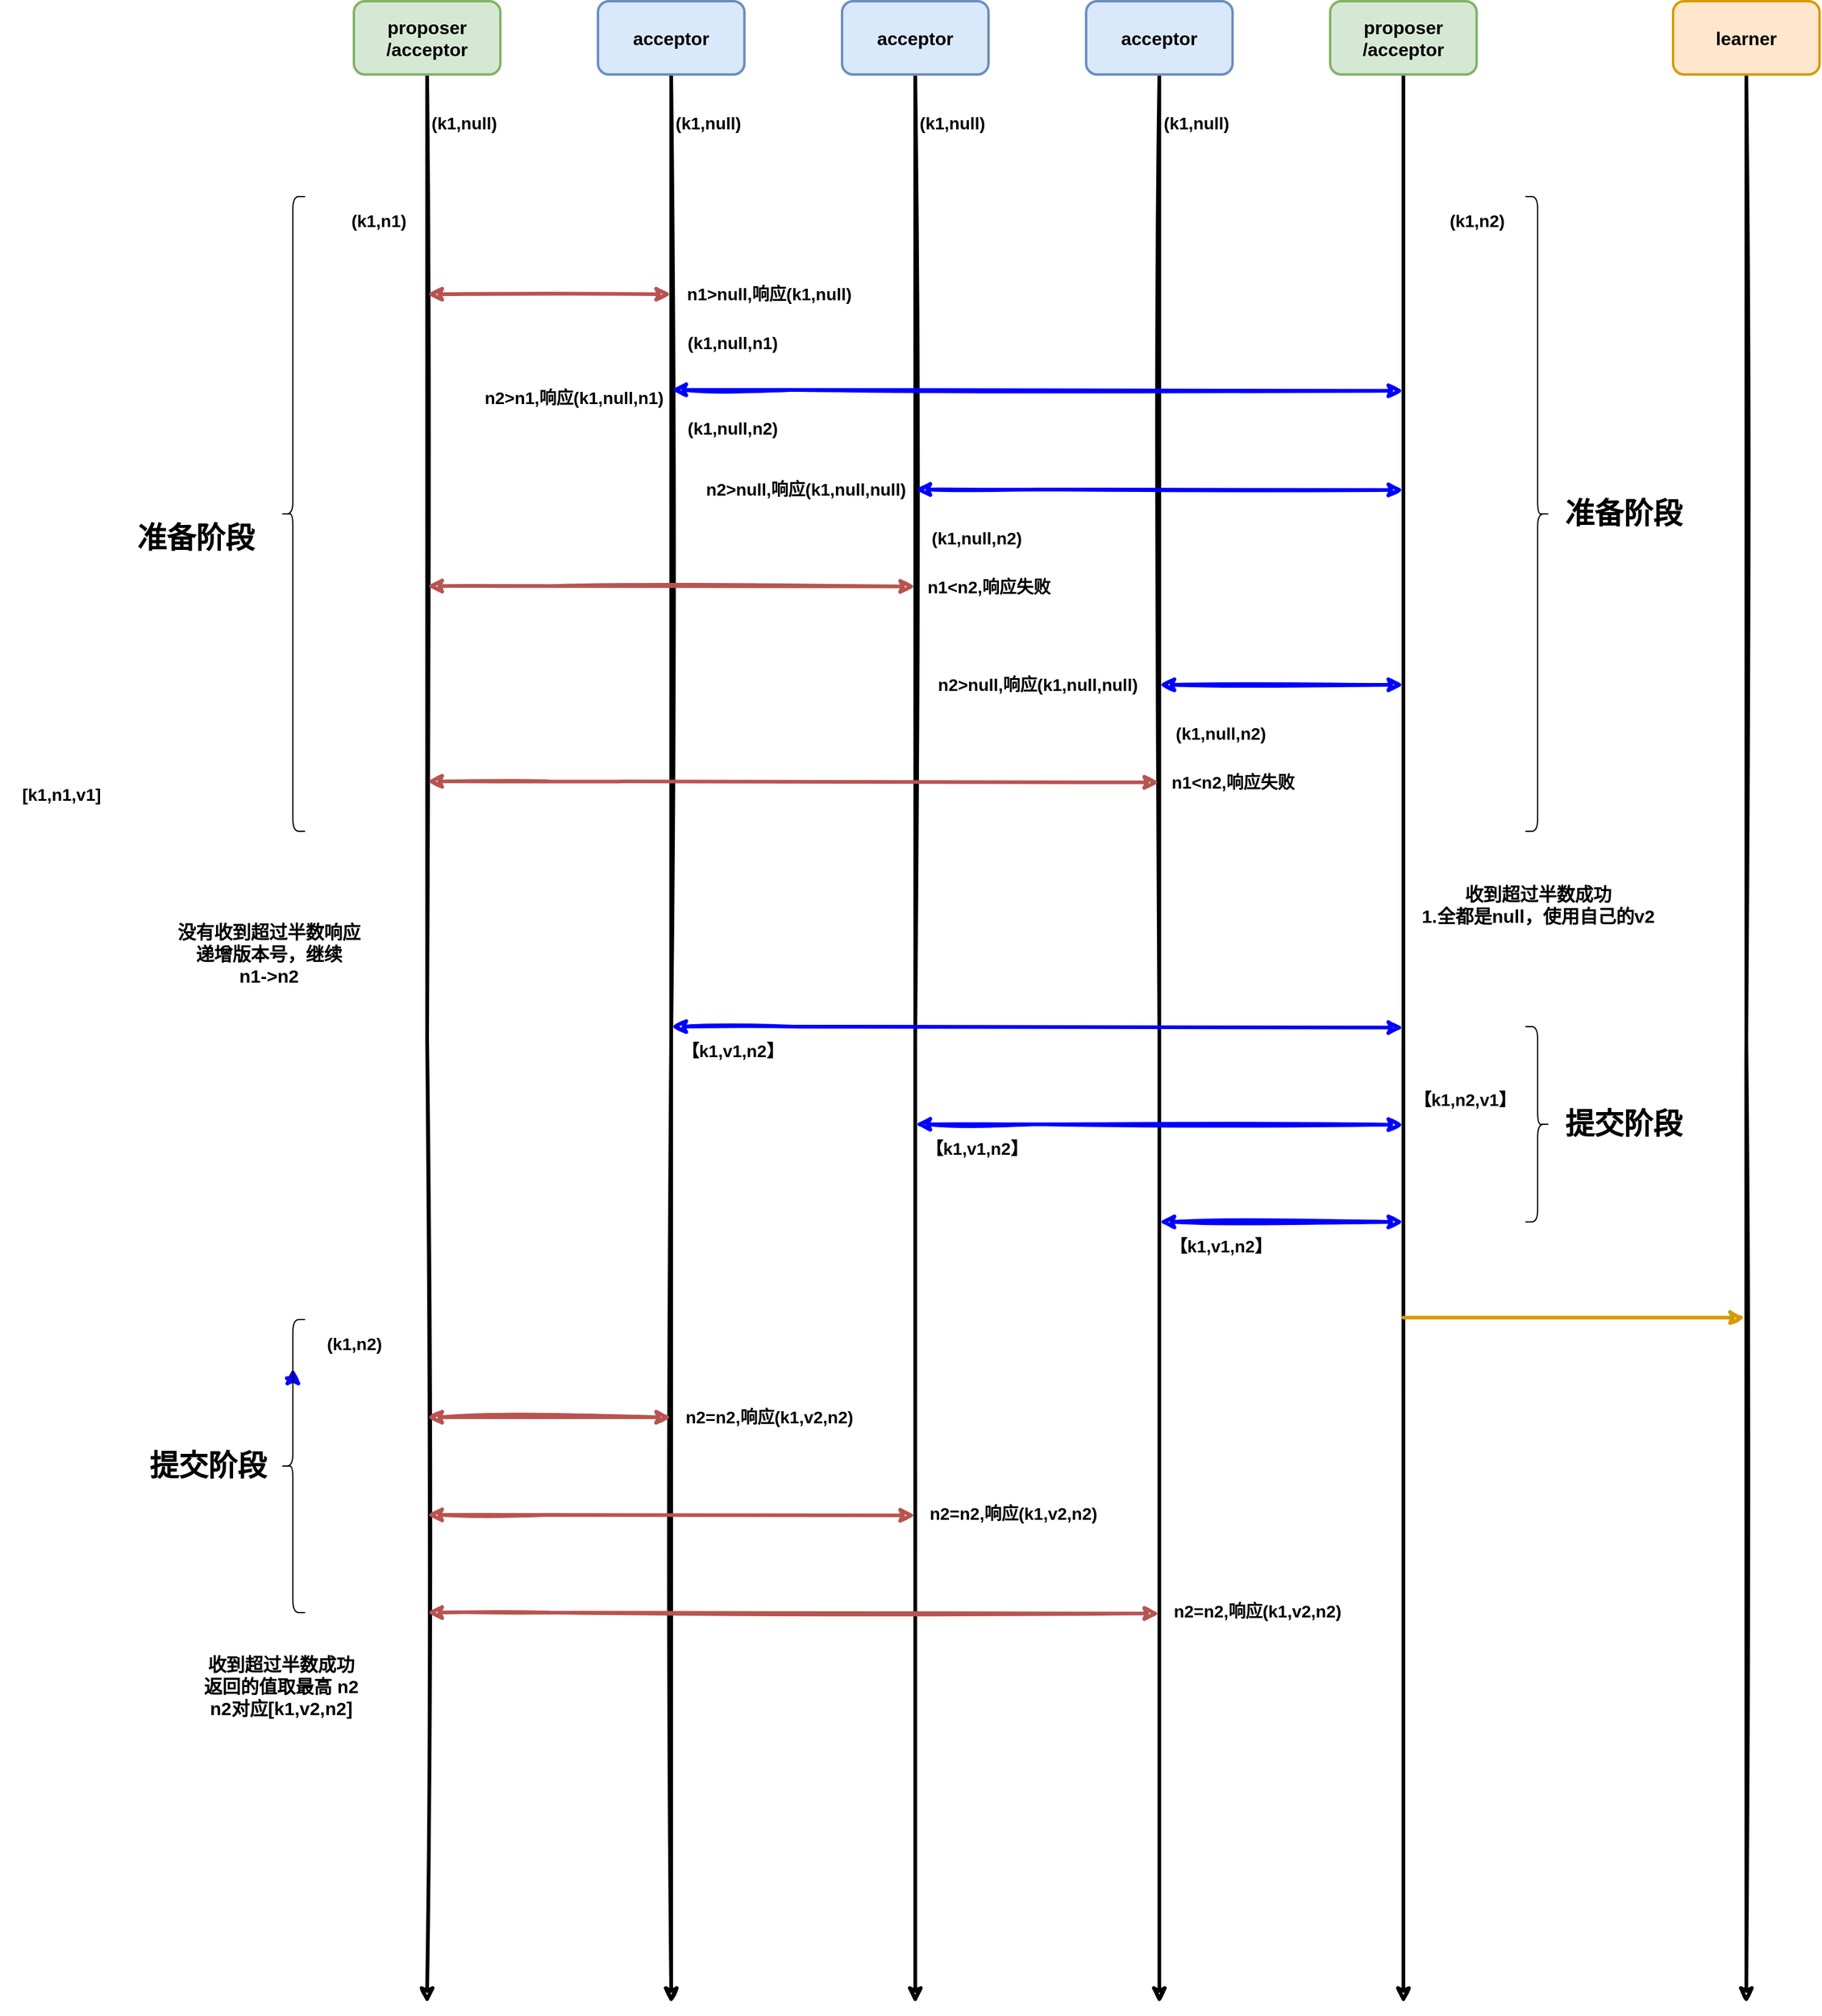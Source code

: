 <mxfile version="20.6.0" type="github">
  <diagram id="aEYR8N7gp_z-aqfgw4xd" name="第 1 页">
    <mxGraphModel dx="2404" dy="890" grid="1" gridSize="10" guides="1" tooltips="1" connect="1" arrows="1" fold="1" page="1" pageScale="1" pageWidth="827" pageHeight="1169" math="0" shadow="0">
      <root>
        <mxCell id="0" />
        <mxCell id="1" parent="0" />
        <mxCell id="LE1Et-rqbon9mowgQs7a-82" style="edgeStyle=orthogonalEdgeStyle;rounded=0;orthogonalLoop=1;jettySize=auto;html=1;fontSize=15;strokeWidth=3;sketch=1;" edge="1" parent="1" source="LE1Et-rqbon9mowgQs7a-83">
          <mxGeometry relative="1" as="geometry">
            <mxPoint x="220.0" y="1880" as="targetPoint" />
          </mxGeometry>
        </mxCell>
        <mxCell id="LE1Et-rqbon9mowgQs7a-83" value="proposer&lt;br&gt;/acceptor" style="rounded=1;whiteSpace=wrap;html=1;strokeWidth=2;fillWeight=4;hachureGap=8;hachureAngle=45;fillColor=#d5e8d4;sketch=0;strokeColor=#82b366;fontSize=15;fontStyle=1" vertex="1" parent="1">
          <mxGeometry x="160" y="240" width="120" height="60" as="geometry" />
        </mxCell>
        <mxCell id="LE1Et-rqbon9mowgQs7a-84" style="edgeStyle=orthogonalEdgeStyle;rounded=0;orthogonalLoop=1;jettySize=auto;html=1;fontSize=15;strokeWidth=3;sketch=1;" edge="1" parent="1" source="LE1Et-rqbon9mowgQs7a-85">
          <mxGeometry relative="1" as="geometry">
            <mxPoint x="420.0" y="1880" as="targetPoint" />
          </mxGeometry>
        </mxCell>
        <mxCell id="LE1Et-rqbon9mowgQs7a-85" value="acceptor" style="rounded=1;whiteSpace=wrap;html=1;strokeWidth=2;fillWeight=4;hachureGap=8;hachureAngle=45;fillColor=#dae8fc;sketch=0;strokeColor=#6c8ebf;fontSize=15;fontStyle=1" vertex="1" parent="1">
          <mxGeometry x="360" y="240" width="120" height="60" as="geometry" />
        </mxCell>
        <mxCell id="LE1Et-rqbon9mowgQs7a-86" style="edgeStyle=orthogonalEdgeStyle;rounded=0;orthogonalLoop=1;jettySize=auto;html=1;fontSize=15;strokeWidth=3;sketch=1;" edge="1" parent="1" source="LE1Et-rqbon9mowgQs7a-87">
          <mxGeometry relative="1" as="geometry">
            <mxPoint x="620.0" y="1880" as="targetPoint" />
          </mxGeometry>
        </mxCell>
        <mxCell id="LE1Et-rqbon9mowgQs7a-87" value="acceptor" style="rounded=1;whiteSpace=wrap;html=1;strokeWidth=2;fillWeight=4;hachureGap=8;hachureAngle=45;fillColor=#dae8fc;sketch=0;strokeColor=#6c8ebf;fontSize=15;fontStyle=1" vertex="1" parent="1">
          <mxGeometry x="560" y="240" width="120" height="60" as="geometry" />
        </mxCell>
        <mxCell id="LE1Et-rqbon9mowgQs7a-88" style="edgeStyle=orthogonalEdgeStyle;rounded=0;orthogonalLoop=1;jettySize=auto;html=1;fontSize=15;strokeWidth=3;sketch=1;" edge="1" parent="1" source="LE1Et-rqbon9mowgQs7a-89">
          <mxGeometry relative="1" as="geometry">
            <mxPoint x="820.0" y="1880" as="targetPoint" />
          </mxGeometry>
        </mxCell>
        <mxCell id="LE1Et-rqbon9mowgQs7a-89" value="acceptor" style="rounded=1;whiteSpace=wrap;html=1;strokeWidth=2;fillWeight=4;hachureGap=8;hachureAngle=45;fillColor=#dae8fc;sketch=0;strokeColor=#6c8ebf;fontSize=15;fontStyle=1" vertex="1" parent="1">
          <mxGeometry x="760" y="240" width="120" height="60" as="geometry" />
        </mxCell>
        <mxCell id="LE1Et-rqbon9mowgQs7a-90" style="edgeStyle=orthogonalEdgeStyle;rounded=0;orthogonalLoop=1;jettySize=auto;html=1;fontSize=15;strokeWidth=3;sketch=1;" edge="1" parent="1" source="LE1Et-rqbon9mowgQs7a-91">
          <mxGeometry relative="1" as="geometry">
            <mxPoint x="1020" y="1880" as="targetPoint" />
          </mxGeometry>
        </mxCell>
        <mxCell id="LE1Et-rqbon9mowgQs7a-91" value="proposer&lt;br&gt;/acceptor" style="rounded=1;whiteSpace=wrap;html=1;strokeWidth=2;fillWeight=4;hachureGap=8;hachureAngle=45;fillColor=#d5e8d4;sketch=0;strokeColor=#82b366;fontSize=15;fontStyle=1" vertex="1" parent="1">
          <mxGeometry x="960" y="240" width="120" height="60" as="geometry" />
        </mxCell>
        <mxCell id="LE1Et-rqbon9mowgQs7a-93" value="(k1,null)" style="text;strokeColor=none;fillColor=none;html=1;fontSize=14;fontStyle=1;verticalAlign=middle;align=center;sketch=0;" vertex="1" parent="1">
          <mxGeometry x="200" y="320" width="100" height="40" as="geometry" />
        </mxCell>
        <mxCell id="LE1Et-rqbon9mowgQs7a-96" value="(k1,null)" style="text;strokeColor=none;fillColor=none;html=1;fontSize=14;fontStyle=1;verticalAlign=middle;align=center;sketch=0;" vertex="1" parent="1">
          <mxGeometry x="400" y="320" width="100" height="40" as="geometry" />
        </mxCell>
        <mxCell id="LE1Et-rqbon9mowgQs7a-97" value="(k1,null)" style="text;strokeColor=none;fillColor=none;html=1;fontSize=14;fontStyle=1;verticalAlign=middle;align=center;sketch=0;" vertex="1" parent="1">
          <mxGeometry x="600" y="320" width="100" height="40" as="geometry" />
        </mxCell>
        <mxCell id="LE1Et-rqbon9mowgQs7a-98" value="(k1,null)" style="text;strokeColor=none;fillColor=none;html=1;fontSize=14;fontStyle=1;verticalAlign=middle;align=center;sketch=0;" vertex="1" parent="1">
          <mxGeometry x="800" y="320" width="100" height="40" as="geometry" />
        </mxCell>
        <mxCell id="LE1Et-rqbon9mowgQs7a-104" value="(k1,n1)" style="text;strokeColor=none;fillColor=none;html=1;fontSize=14;fontStyle=1;verticalAlign=middle;align=center;sketch=0;" vertex="1" parent="1">
          <mxGeometry x="130" y="400" width="100" height="40" as="geometry" />
        </mxCell>
        <mxCell id="LE1Et-rqbon9mowgQs7a-105" value="n1&amp;gt;null,响应(k1,null)" style="text;html=1;fontSize=14;fontStyle=1;verticalAlign=middle;align=center;sketch=0;" vertex="1" parent="1">
          <mxGeometry x="450" y="460" width="100" height="40" as="geometry" />
        </mxCell>
        <mxCell id="LE1Et-rqbon9mowgQs7a-107" value="" style="shape=curlyBracket;whiteSpace=wrap;html=1;rounded=1;labelPosition=left;verticalLabelPosition=middle;align=right;verticalAlign=middle;sketch=0;fontSize=14;" vertex="1" parent="1">
          <mxGeometry x="100" y="400" width="20" height="520" as="geometry" />
        </mxCell>
        <mxCell id="LE1Et-rqbon9mowgQs7a-108" value="准备阶段" style="text;strokeColor=none;fillColor=none;html=1;fontSize=24;fontStyle=1;verticalAlign=middle;align=center;sketch=0;" vertex="1" parent="1">
          <mxGeometry x="-20" y="660" width="100" height="40" as="geometry" />
        </mxCell>
        <mxCell id="LE1Et-rqbon9mowgQs7a-109" value="没有收到超过半数响应&lt;br&gt;递增版本号，继续&lt;br&gt;n1-&amp;gt;n2" style="text;strokeColor=none;fillColor=none;html=1;fontSize=15;fontStyle=1;verticalAlign=middle;align=center;sketch=0;" vertex="1" parent="1">
          <mxGeometry x="40" y="1000" width="100" height="40" as="geometry" />
        </mxCell>
        <mxCell id="LE1Et-rqbon9mowgQs7a-194" style="edgeStyle=orthogonalEdgeStyle;rounded=0;sketch=1;orthogonalLoop=1;jettySize=auto;html=1;exitX=0.25;exitY=0.2;exitDx=0;exitDy=0;exitPerimeter=0;entryX=0;entryY=1;entryDx=0;entryDy=0;strokeColor=#0000FF;strokeWidth=3;" edge="1" parent="1" source="LE1Et-rqbon9mowgQs7a-110" target="LE1Et-rqbon9mowgQs7a-185">
          <mxGeometry relative="1" as="geometry" />
        </mxCell>
        <mxCell id="LE1Et-rqbon9mowgQs7a-110" value="" style="shape=curlyBracket;whiteSpace=wrap;html=1;rounded=1;labelPosition=left;verticalLabelPosition=middle;align=right;verticalAlign=middle;sketch=0;fontSize=14;" vertex="1" parent="1">
          <mxGeometry x="100" y="1320" width="20" height="240" as="geometry" />
        </mxCell>
        <mxCell id="LE1Et-rqbon9mowgQs7a-111" value="[k1,n1,v1]" style="text;strokeColor=none;fillColor=none;html=1;fontSize=14;fontStyle=1;verticalAlign=middle;align=center;sketch=0;" vertex="1" parent="1">
          <mxGeometry x="-130" y="870" width="100" height="40" as="geometry" />
        </mxCell>
        <mxCell id="LE1Et-rqbon9mowgQs7a-112" value="提交阶段" style="text;strokeColor=none;fillColor=none;html=1;fontSize=24;fontStyle=1;verticalAlign=middle;align=center;sketch=0;" vertex="1" parent="1">
          <mxGeometry x="-10" y="1420" width="100" height="40" as="geometry" />
        </mxCell>
        <mxCell id="LE1Et-rqbon9mowgQs7a-124" value="" style="shape=curlyBracket;whiteSpace=wrap;html=1;rounded=1;labelPosition=left;verticalLabelPosition=middle;align=right;verticalAlign=middle;sketch=0;fontSize=14;rotation=-180;" vertex="1" parent="1">
          <mxGeometry x="1120" y="400" width="20" height="520" as="geometry" />
        </mxCell>
        <mxCell id="LE1Et-rqbon9mowgQs7a-131" value="收到超过半数成功&lt;br&gt;返回的值取最高 n2&lt;br&gt;n2对应[k1,v2,n2]" style="text;strokeColor=none;fillColor=none;html=1;fontSize=15;fontStyle=1;verticalAlign=middle;align=center;sketch=0;" vertex="1" parent="1">
          <mxGeometry x="50" y="1600" width="100" height="40" as="geometry" />
        </mxCell>
        <mxCell id="LE1Et-rqbon9mowgQs7a-138" value="" style="shape=curlyBracket;whiteSpace=wrap;html=1;rounded=1;labelPosition=left;verticalLabelPosition=middle;align=right;verticalAlign=middle;sketch=0;fontSize=14;rotation=-180;" vertex="1" parent="1">
          <mxGeometry x="1120" y="1080" width="20" height="160" as="geometry" />
        </mxCell>
        <mxCell id="LE1Et-rqbon9mowgQs7a-139" value="提交阶段" style="text;strokeColor=none;fillColor=none;html=1;fontSize=24;fontStyle=1;verticalAlign=middle;align=center;sketch=0;" vertex="1" parent="1">
          <mxGeometry x="1150" y="1140" width="100" height="40" as="geometry" />
        </mxCell>
        <mxCell id="LE1Et-rqbon9mowgQs7a-141" value="【k1,n2,v1】" style="text;strokeColor=none;fillColor=none;html=1;fontSize=14;fontStyle=1;verticalAlign=middle;align=center;sketch=0;" vertex="1" parent="1">
          <mxGeometry x="1020" y="1120" width="100" height="40" as="geometry" />
        </mxCell>
        <mxCell id="LE1Et-rqbon9mowgQs7a-142" style="edgeStyle=orthogonalEdgeStyle;rounded=0;orthogonalLoop=1;jettySize=auto;html=1;strokeWidth=3;sketch=1;" edge="1" parent="1" source="LE1Et-rqbon9mowgQs7a-143">
          <mxGeometry relative="1" as="geometry">
            <mxPoint x="1301" y="1880" as="targetPoint" />
          </mxGeometry>
        </mxCell>
        <mxCell id="LE1Et-rqbon9mowgQs7a-143" value="learner" style="rounded=1;whiteSpace=wrap;html=1;strokeWidth=2;fillWeight=4;hachureGap=8;hachureAngle=45;fillColor=#ffe6cc;sketch=0;strokeColor=#d79b00;fontSize=15;fontStyle=1" vertex="1" parent="1">
          <mxGeometry x="1241" y="240" width="120" height="60" as="geometry" />
        </mxCell>
        <mxCell id="LE1Et-rqbon9mowgQs7a-145" value="" style="endArrow=classic;html=1;rounded=0;sketch=1;strokeWidth=3;fontSize=15;fillColor=#ffe6cc;strokeColor=#d79b00;" edge="1" parent="1">
          <mxGeometry width="50" height="50" relative="1" as="geometry">
            <mxPoint x="1020" y="1318.33" as="sourcePoint" />
            <mxPoint x="1300" y="1318.33" as="targetPoint" />
            <Array as="points" />
          </mxGeometry>
        </mxCell>
        <mxCell id="LE1Et-rqbon9mowgQs7a-160" value="" style="endArrow=classic;startArrow=classic;html=1;rounded=0;sketch=1;strokeWidth=3;fillColor=#f8cecc;strokeColor=#b85450;" edge="1" parent="1">
          <mxGeometry width="50" height="50" relative="1" as="geometry">
            <mxPoint x="220" y="480" as="sourcePoint" />
            <mxPoint x="420" y="480" as="targetPoint" />
          </mxGeometry>
        </mxCell>
        <mxCell id="LE1Et-rqbon9mowgQs7a-161" value="" style="endArrow=classic;startArrow=classic;html=1;rounded=0;sketch=1;strokeWidth=3;strokeColor=#0000FF;" edge="1" parent="1">
          <mxGeometry width="50" height="50" relative="1" as="geometry">
            <mxPoint x="620" y="640.0" as="sourcePoint" />
            <mxPoint x="1020" y="640.34" as="targetPoint" />
            <Array as="points">
              <mxPoint x="720" y="640.0" />
            </Array>
          </mxGeometry>
        </mxCell>
        <mxCell id="LE1Et-rqbon9mowgQs7a-163" value="" style="endArrow=classic;startArrow=classic;html=1;rounded=0;sketch=1;strokeWidth=3;strokeColor=#0000FF;" edge="1" parent="1">
          <mxGeometry width="50" height="50" relative="1" as="geometry">
            <mxPoint x="820" y="800" as="sourcePoint" />
            <mxPoint x="1020" y="800" as="targetPoint" />
          </mxGeometry>
        </mxCell>
        <mxCell id="LE1Et-rqbon9mowgQs7a-165" value="" style="endArrow=classic;startArrow=classic;html=1;rounded=0;sketch=1;strokeWidth=3;entryX=0;entryY=0.5;entryDx=0;entryDy=0;strokeColor=#0000FF;" edge="1" parent="1">
          <mxGeometry width="50" height="50" relative="1" as="geometry">
            <mxPoint x="420" y="558.33" as="sourcePoint" />
            <mxPoint x="1020" y="559.16" as="targetPoint" />
            <Array as="points">
              <mxPoint x="520" y="558.33" />
            </Array>
          </mxGeometry>
        </mxCell>
        <mxCell id="LE1Et-rqbon9mowgQs7a-166" value="" style="endArrow=classic;startArrow=classic;html=1;rounded=0;sketch=1;strokeWidth=3;entryX=0;entryY=0.5;entryDx=0;entryDy=0;fillColor=#f8cecc;strokeColor=#b85450;" edge="1" parent="1">
          <mxGeometry width="50" height="50" relative="1" as="geometry">
            <mxPoint x="220" y="879.09" as="sourcePoint" />
            <mxPoint x="820" y="879.92" as="targetPoint" />
            <Array as="points">
              <mxPoint x="320" y="879.09" />
            </Array>
          </mxGeometry>
        </mxCell>
        <mxCell id="LE1Et-rqbon9mowgQs7a-167" value="" style="endArrow=classic;startArrow=classic;html=1;rounded=0;sketch=1;strokeWidth=3;fillColor=#f8cecc;strokeColor=#b85450;" edge="1" parent="1">
          <mxGeometry width="50" height="50" relative="1" as="geometry">
            <mxPoint x="220" y="719.09" as="sourcePoint" />
            <mxPoint x="620" y="719.43" as="targetPoint" />
            <Array as="points">
              <mxPoint x="320" y="719.09" />
            </Array>
          </mxGeometry>
        </mxCell>
        <mxCell id="LE1Et-rqbon9mowgQs7a-169" value="n2&amp;gt;n1,响应(k1,null,n1)" style="text;html=1;fontSize=14;fontStyle=1;verticalAlign=middle;align=center;sketch=0;" vertex="1" parent="1">
          <mxGeometry x="290" y="545" width="100" height="40" as="geometry" />
        </mxCell>
        <mxCell id="LE1Et-rqbon9mowgQs7a-170" value="(k1,null,n1)" style="text;strokeColor=none;fillColor=none;html=1;fontSize=14;fontStyle=1;verticalAlign=middle;align=center;sketch=0;" vertex="1" parent="1">
          <mxGeometry x="420" y="500" width="100" height="40" as="geometry" />
        </mxCell>
        <mxCell id="LE1Et-rqbon9mowgQs7a-171" value="n2&amp;gt;null,响应(k1,null,null)" style="text;html=1;fontSize=14;fontStyle=1;verticalAlign=middle;align=center;sketch=0;" vertex="1" parent="1">
          <mxGeometry x="480" y="620" width="100" height="40" as="geometry" />
        </mxCell>
        <mxCell id="LE1Et-rqbon9mowgQs7a-172" value="n1&amp;lt;n2,响应失败" style="text;html=1;fontSize=14;fontStyle=1;verticalAlign=middle;align=center;sketch=0;" vertex="1" parent="1">
          <mxGeometry x="630" y="700" width="100" height="40" as="geometry" />
        </mxCell>
        <mxCell id="LE1Et-rqbon9mowgQs7a-173" value="(k1,null,n2)" style="text;strokeColor=none;fillColor=none;html=1;fontSize=14;fontStyle=1;verticalAlign=middle;align=center;sketch=0;" vertex="1" parent="1">
          <mxGeometry x="620" y="660" width="100" height="40" as="geometry" />
        </mxCell>
        <mxCell id="LE1Et-rqbon9mowgQs7a-174" value="n2&amp;gt;null,响应(k1,null,null)" style="text;html=1;fontSize=14;fontStyle=1;verticalAlign=middle;align=center;sketch=0;" vertex="1" parent="1">
          <mxGeometry x="670" y="780" width="100" height="40" as="geometry" />
        </mxCell>
        <mxCell id="LE1Et-rqbon9mowgQs7a-175" value="n1&amp;lt;n2,响应失败" style="text;html=1;fontSize=14;fontStyle=1;verticalAlign=middle;align=center;sketch=0;" vertex="1" parent="1">
          <mxGeometry x="830" y="860" width="100" height="40" as="geometry" />
        </mxCell>
        <mxCell id="LE1Et-rqbon9mowgQs7a-176" value="(k1,null,n2)" style="text;strokeColor=none;fillColor=none;html=1;fontSize=14;fontStyle=1;verticalAlign=middle;align=center;sketch=0;" vertex="1" parent="1">
          <mxGeometry x="820" y="820" width="100" height="40" as="geometry" />
        </mxCell>
        <mxCell id="LE1Et-rqbon9mowgQs7a-177" value="准备阶段" style="text;strokeColor=none;fillColor=none;html=1;fontSize=24;fontStyle=1;verticalAlign=middle;align=center;sketch=0;" vertex="1" parent="1">
          <mxGeometry x="1150" y="640" width="100" height="40" as="geometry" />
        </mxCell>
        <mxCell id="LE1Et-rqbon9mowgQs7a-178" value="(k1,n2)" style="text;strokeColor=none;fillColor=none;html=1;fontSize=14;fontStyle=1;verticalAlign=middle;align=center;sketch=0;" vertex="1" parent="1">
          <mxGeometry x="1030" y="400" width="100" height="40" as="geometry" />
        </mxCell>
        <mxCell id="LE1Et-rqbon9mowgQs7a-179" value="" style="endArrow=classic;startArrow=classic;html=1;rounded=0;sketch=1;strokeWidth=3;strokeColor=#0000FF;" edge="1" parent="1">
          <mxGeometry width="50" height="50" relative="1" as="geometry">
            <mxPoint x="820" y="1240" as="sourcePoint" />
            <mxPoint x="1020" y="1240" as="targetPoint" />
          </mxGeometry>
        </mxCell>
        <mxCell id="LE1Et-rqbon9mowgQs7a-180" value="" style="endArrow=classic;startArrow=classic;html=1;rounded=0;sketch=1;strokeWidth=3;entryX=0;entryY=0.5;entryDx=0;entryDy=0;strokeColor=#0000FF;" edge="1" parent="1">
          <mxGeometry width="50" height="50" relative="1" as="geometry">
            <mxPoint x="420" y="1080" as="sourcePoint" />
            <mxPoint x="1020" y="1080.83" as="targetPoint" />
            <Array as="points">
              <mxPoint x="520" y="1080" />
            </Array>
          </mxGeometry>
        </mxCell>
        <mxCell id="LE1Et-rqbon9mowgQs7a-181" value="" style="endArrow=classic;startArrow=classic;html=1;rounded=0;sketch=1;strokeWidth=3;strokeColor=#0000FF;" edge="1" parent="1">
          <mxGeometry width="50" height="50" relative="1" as="geometry">
            <mxPoint x="620" y="1160" as="sourcePoint" />
            <mxPoint x="1020" y="1160.34" as="targetPoint" />
            <Array as="points">
              <mxPoint x="720" y="1160" />
            </Array>
          </mxGeometry>
        </mxCell>
        <mxCell id="LE1Et-rqbon9mowgQs7a-182" value="(k1,null,n2)" style="text;strokeColor=none;fillColor=none;html=1;fontSize=14;fontStyle=1;verticalAlign=middle;align=center;sketch=0;" vertex="1" parent="1">
          <mxGeometry x="420" y="570" width="100" height="40" as="geometry" />
        </mxCell>
        <mxCell id="LE1Et-rqbon9mowgQs7a-183" value="收到超过半数成功&lt;br&gt;1.全都是null，使用自己的v2" style="text;strokeColor=none;fillColor=none;html=1;fontSize=15;fontStyle=1;verticalAlign=middle;align=center;sketch=0;" vertex="1" parent="1">
          <mxGeometry x="1080" y="960" width="100" height="40" as="geometry" />
        </mxCell>
        <mxCell id="LE1Et-rqbon9mowgQs7a-184" value="" style="endArrow=classic;startArrow=classic;html=1;rounded=0;sketch=1;strokeWidth=3;fillColor=#f8cecc;strokeColor=#b85450;" edge="1" parent="1">
          <mxGeometry width="50" height="50" relative="1" as="geometry">
            <mxPoint x="220" y="1400" as="sourcePoint" />
            <mxPoint x="420" y="1400" as="targetPoint" />
          </mxGeometry>
        </mxCell>
        <mxCell id="LE1Et-rqbon9mowgQs7a-185" value="(k1,n2)" style="text;strokeColor=none;fillColor=none;html=1;fontSize=14;fontStyle=1;verticalAlign=middle;align=center;sketch=0;" vertex="1" parent="1">
          <mxGeometry x="110" y="1320" width="100" height="40" as="geometry" />
        </mxCell>
        <mxCell id="LE1Et-rqbon9mowgQs7a-186" value="" style="endArrow=classic;startArrow=classic;html=1;rounded=0;sketch=1;strokeWidth=3;fillColor=#f8cecc;strokeColor=#b85450;" edge="1" parent="1">
          <mxGeometry width="50" height="50" relative="1" as="geometry">
            <mxPoint x="220" y="1480" as="sourcePoint" />
            <mxPoint x="620" y="1480.34" as="targetPoint" />
            <Array as="points">
              <mxPoint x="320" y="1480" />
            </Array>
          </mxGeometry>
        </mxCell>
        <mxCell id="LE1Et-rqbon9mowgQs7a-187" value="【k1,v1,n2】" style="text;strokeColor=none;fillColor=none;html=1;fontSize=14;fontStyle=1;verticalAlign=middle;align=center;sketch=0;" vertex="1" parent="1">
          <mxGeometry x="420" y="1080" width="100" height="40" as="geometry" />
        </mxCell>
        <mxCell id="LE1Et-rqbon9mowgQs7a-188" value="【k1,v1,n2】" style="text;strokeColor=none;fillColor=none;html=1;fontSize=14;fontStyle=1;verticalAlign=middle;align=center;sketch=0;" vertex="1" parent="1">
          <mxGeometry x="620" y="1160" width="100" height="40" as="geometry" />
        </mxCell>
        <mxCell id="LE1Et-rqbon9mowgQs7a-189" value="【k1,v1,n2】" style="text;strokeColor=none;fillColor=none;html=1;fontSize=14;fontStyle=1;verticalAlign=middle;align=center;sketch=0;" vertex="1" parent="1">
          <mxGeometry x="820" y="1240" width="100" height="40" as="geometry" />
        </mxCell>
        <mxCell id="LE1Et-rqbon9mowgQs7a-190" value="" style="endArrow=classic;startArrow=classic;html=1;rounded=0;sketch=1;strokeWidth=3;entryX=0;entryY=0.5;entryDx=0;entryDy=0;fillColor=#f8cecc;strokeColor=#b85450;" edge="1" parent="1">
          <mxGeometry width="50" height="50" relative="1" as="geometry">
            <mxPoint x="220" y="1560.0" as="sourcePoint" />
            <mxPoint x="820" y="1560.83" as="targetPoint" />
            <Array as="points">
              <mxPoint x="320" y="1560" />
            </Array>
          </mxGeometry>
        </mxCell>
        <mxCell id="LE1Et-rqbon9mowgQs7a-191" value="n2=n2,响应(k1,v2,n2)" style="text;html=1;fontSize=14;fontStyle=1;verticalAlign=middle;align=center;sketch=0;" vertex="1" parent="1">
          <mxGeometry x="450" y="1380" width="100" height="40" as="geometry" />
        </mxCell>
        <mxCell id="LE1Et-rqbon9mowgQs7a-192" value="n2=n2,响应(k1,v2,n2)" style="text;html=1;fontSize=14;fontStyle=1;verticalAlign=middle;align=center;sketch=0;" vertex="1" parent="1">
          <mxGeometry x="650" y="1459" width="100" height="40" as="geometry" />
        </mxCell>
        <mxCell id="LE1Et-rqbon9mowgQs7a-193" value="n2=n2,响应(k1,v2,n2)" style="text;html=1;fontSize=14;fontStyle=1;verticalAlign=middle;align=center;sketch=0;" vertex="1" parent="1">
          <mxGeometry x="850" y="1539" width="100" height="40" as="geometry" />
        </mxCell>
      </root>
    </mxGraphModel>
  </diagram>
</mxfile>
